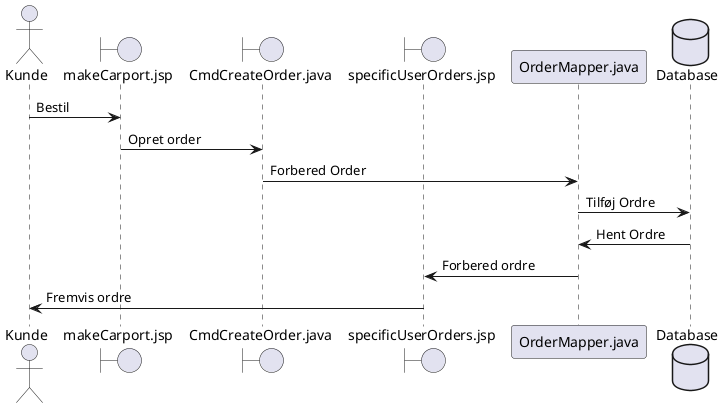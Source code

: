 @startuml

actor Kunde
boundary "makeCarport.jsp" as MC
boundary "CmdCreateOrder.java" as CCO
boundary "specificUserOrders.jsp" as SO
participant "OrderMapper.java" as OM
database "Database" as DB

Kunde -> MC : Bestil
MC -> CCO : Opret order
CCO -> OM : Forbered Order
OM -> DB : Tilføj Ordre
DB -> OM : Hent Ordre
OM -> SO : Forbered ordre
SO -> Kunde : Fremvis ordre

@enduml